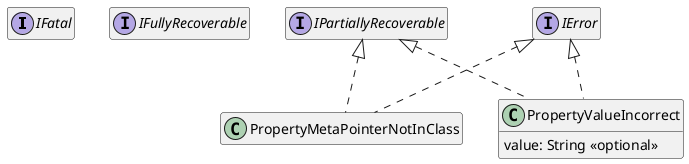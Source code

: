 @startuml
hide empty members

' qualified name: "io.lionweb.serialization.validation"

interface IFatal
interface IFullyRecoverable
interface IPartiallyRecoverable

class PropertyMetaPointerNotInClass  implements IError, IPartiallyRecoverable

class PropertyValueIncorrect  implements IError, IPartiallyRecoverable {
  value: String <<optional>>
}


@enduml
